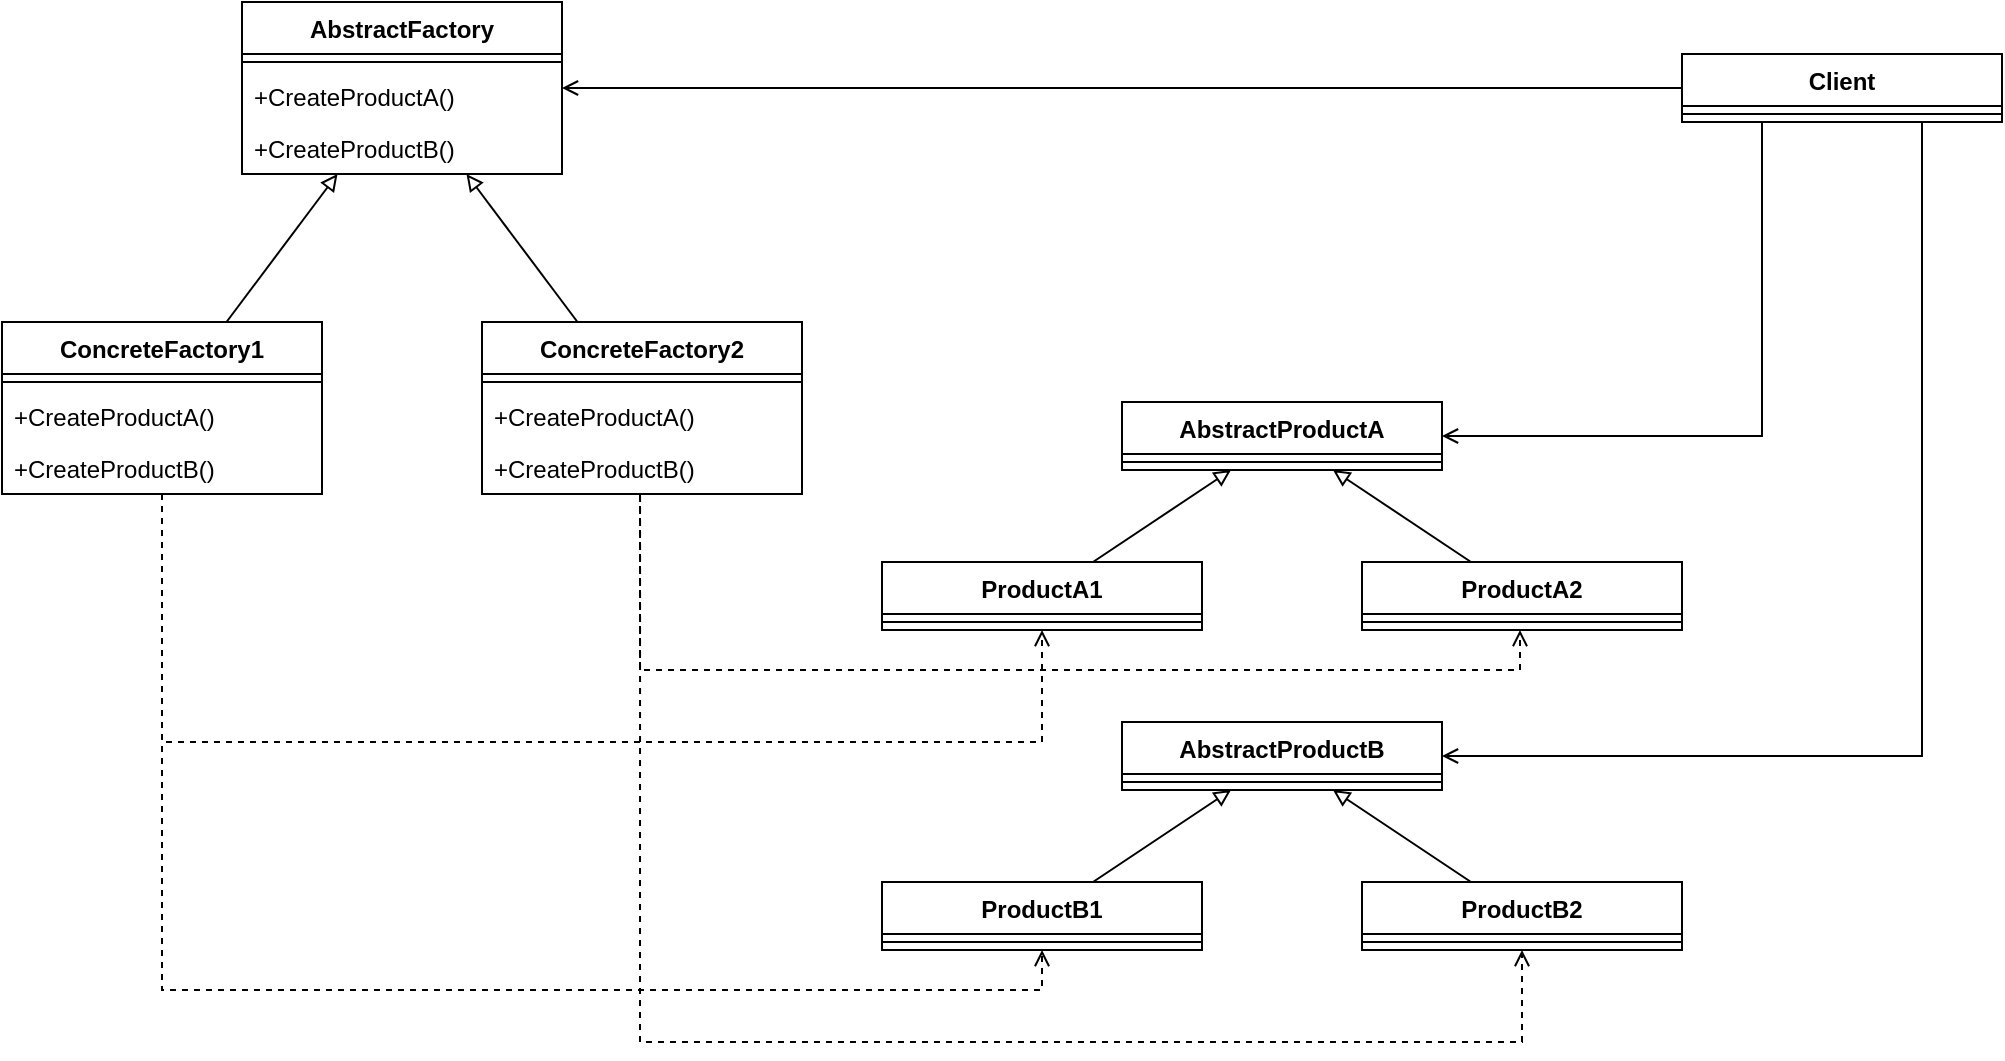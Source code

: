 <mxfile version="22.1.11" type="device">
  <diagram name="第 1 页" id="LvscoXSCETT--7S3Dtsj">
    <mxGraphModel dx="1434" dy="844" grid="1" gridSize="10" guides="1" tooltips="1" connect="1" arrows="1" fold="1" page="1" pageScale="1" pageWidth="827" pageHeight="1169" math="0" shadow="0">
      <root>
        <mxCell id="0" />
        <mxCell id="1" parent="0" />
        <mxCell id="MUa9WfsrXGb6NSG0sK7P-1" value="AbstractFactory" style="swimlane;fontStyle=1;align=center;verticalAlign=top;childLayout=stackLayout;horizontal=1;startSize=26;horizontalStack=0;resizeParent=1;resizeParentMax=0;resizeLast=0;collapsible=1;marginBottom=0;whiteSpace=wrap;html=1;" vertex="1" parent="1">
          <mxGeometry x="120" y="200" width="160" height="86" as="geometry" />
        </mxCell>
        <mxCell id="MUa9WfsrXGb6NSG0sK7P-3" value="" style="line;strokeWidth=1;fillColor=none;align=left;verticalAlign=middle;spacingTop=-1;spacingLeft=3;spacingRight=3;rotatable=0;labelPosition=right;points=[];portConstraint=eastwest;strokeColor=inherit;" vertex="1" parent="MUa9WfsrXGb6NSG0sK7P-1">
          <mxGeometry y="26" width="160" height="8" as="geometry" />
        </mxCell>
        <mxCell id="MUa9WfsrXGb6NSG0sK7P-4" value="+CreateProductA()" style="text;strokeColor=none;fillColor=none;align=left;verticalAlign=top;spacingLeft=4;spacingRight=4;overflow=hidden;rotatable=0;points=[[0,0.5],[1,0.5]];portConstraint=eastwest;whiteSpace=wrap;html=1;" vertex="1" parent="MUa9WfsrXGb6NSG0sK7P-1">
          <mxGeometry y="34" width="160" height="26" as="geometry" />
        </mxCell>
        <mxCell id="MUa9WfsrXGb6NSG0sK7P-5" value="+CreateProductB()" style="text;strokeColor=none;fillColor=none;align=left;verticalAlign=top;spacingLeft=4;spacingRight=4;overflow=hidden;rotatable=0;points=[[0,0.5],[1,0.5]];portConstraint=eastwest;whiteSpace=wrap;html=1;" vertex="1" parent="MUa9WfsrXGb6NSG0sK7P-1">
          <mxGeometry y="60" width="160" height="26" as="geometry" />
        </mxCell>
        <mxCell id="MUa9WfsrXGb6NSG0sK7P-14" style="edgeStyle=none;rounded=0;orthogonalLoop=1;jettySize=auto;html=1;endArrow=block;endFill=0;" edge="1" parent="1" source="MUa9WfsrXGb6NSG0sK7P-6" target="MUa9WfsrXGb6NSG0sK7P-1">
          <mxGeometry relative="1" as="geometry" />
        </mxCell>
        <mxCell id="MUa9WfsrXGb6NSG0sK7P-54" style="edgeStyle=orthogonalEdgeStyle;rounded=0;orthogonalLoop=1;jettySize=auto;html=1;entryX=0.5;entryY=1;entryDx=0;entryDy=0;dashed=1;endArrow=open;endFill=0;" edge="1" parent="1" source="MUa9WfsrXGb6NSG0sK7P-6" target="MUa9WfsrXGb6NSG0sK7P-20">
          <mxGeometry relative="1" as="geometry">
            <Array as="points">
              <mxPoint x="80" y="570" />
              <mxPoint x="520" y="570" />
            </Array>
          </mxGeometry>
        </mxCell>
        <mxCell id="MUa9WfsrXGb6NSG0sK7P-55" style="edgeStyle=orthogonalEdgeStyle;rounded=0;orthogonalLoop=1;jettySize=auto;html=1;entryX=0.5;entryY=1;entryDx=0;entryDy=0;dashed=1;endArrow=open;endFill=0;" edge="1" parent="1" source="MUa9WfsrXGb6NSG0sK7P-6" target="MUa9WfsrXGb6NSG0sK7P-32">
          <mxGeometry relative="1" as="geometry">
            <Array as="points">
              <mxPoint x="80" y="694" />
              <mxPoint x="520" y="694" />
            </Array>
          </mxGeometry>
        </mxCell>
        <mxCell id="MUa9WfsrXGb6NSG0sK7P-6" value="ConcreteFactory1" style="swimlane;fontStyle=1;align=center;verticalAlign=top;childLayout=stackLayout;horizontal=1;startSize=26;horizontalStack=0;resizeParent=1;resizeParentMax=0;resizeLast=0;collapsible=1;marginBottom=0;whiteSpace=wrap;html=1;" vertex="1" parent="1">
          <mxGeometry y="360" width="160" height="86" as="geometry" />
        </mxCell>
        <mxCell id="MUa9WfsrXGb6NSG0sK7P-7" value="" style="line;strokeWidth=1;fillColor=none;align=left;verticalAlign=middle;spacingTop=-1;spacingLeft=3;spacingRight=3;rotatable=0;labelPosition=right;points=[];portConstraint=eastwest;strokeColor=inherit;" vertex="1" parent="MUa9WfsrXGb6NSG0sK7P-6">
          <mxGeometry y="26" width="160" height="8" as="geometry" />
        </mxCell>
        <mxCell id="MUa9WfsrXGb6NSG0sK7P-8" value="+CreateProductA()" style="text;strokeColor=none;fillColor=none;align=left;verticalAlign=top;spacingLeft=4;spacingRight=4;overflow=hidden;rotatable=0;points=[[0,0.5],[1,0.5]];portConstraint=eastwest;whiteSpace=wrap;html=1;" vertex="1" parent="MUa9WfsrXGb6NSG0sK7P-6">
          <mxGeometry y="34" width="160" height="26" as="geometry" />
        </mxCell>
        <mxCell id="MUa9WfsrXGb6NSG0sK7P-9" value="+CreateProductB()" style="text;strokeColor=none;fillColor=none;align=left;verticalAlign=top;spacingLeft=4;spacingRight=4;overflow=hidden;rotatable=0;points=[[0,0.5],[1,0.5]];portConstraint=eastwest;whiteSpace=wrap;html=1;" vertex="1" parent="MUa9WfsrXGb6NSG0sK7P-6">
          <mxGeometry y="60" width="160" height="26" as="geometry" />
        </mxCell>
        <mxCell id="MUa9WfsrXGb6NSG0sK7P-15" style="edgeStyle=none;rounded=0;orthogonalLoop=1;jettySize=auto;html=1;endArrow=block;endFill=0;" edge="1" parent="1" source="MUa9WfsrXGb6NSG0sK7P-10" target="MUa9WfsrXGb6NSG0sK7P-1">
          <mxGeometry relative="1" as="geometry" />
        </mxCell>
        <mxCell id="MUa9WfsrXGb6NSG0sK7P-48" style="edgeStyle=orthogonalEdgeStyle;rounded=0;orthogonalLoop=1;jettySize=auto;html=1;entryX=0.5;entryY=1;entryDx=0;entryDy=0;exitX=0.494;exitY=1.038;exitDx=0;exitDy=0;exitPerimeter=0;dashed=1;endArrow=open;endFill=0;" edge="1" parent="1" source="MUa9WfsrXGb6NSG0sK7P-13" target="MUa9WfsrXGb6NSG0sK7P-34">
          <mxGeometry relative="1" as="geometry">
            <Array as="points">
              <mxPoint x="319" y="720" />
              <mxPoint x="760" y="720" />
            </Array>
          </mxGeometry>
        </mxCell>
        <mxCell id="MUa9WfsrXGb6NSG0sK7P-53" style="edgeStyle=orthogonalEdgeStyle;rounded=0;orthogonalLoop=1;jettySize=auto;html=1;entryX=0.5;entryY=1;entryDx=0;entryDy=0;dashed=1;endArrow=open;endFill=0;" edge="1" parent="1">
          <mxGeometry relative="1" as="geometry">
            <mxPoint x="319" y="446" as="sourcePoint" />
            <mxPoint x="759" y="514" as="targetPoint" />
            <Array as="points">
              <mxPoint x="319" y="534" />
              <mxPoint x="759" y="534" />
            </Array>
          </mxGeometry>
        </mxCell>
        <mxCell id="MUa9WfsrXGb6NSG0sK7P-10" value="ConcreteFactory2" style="swimlane;fontStyle=1;align=center;verticalAlign=top;childLayout=stackLayout;horizontal=1;startSize=26;horizontalStack=0;resizeParent=1;resizeParentMax=0;resizeLast=0;collapsible=1;marginBottom=0;whiteSpace=wrap;html=1;" vertex="1" parent="1">
          <mxGeometry x="240" y="360" width="160" height="86" as="geometry" />
        </mxCell>
        <mxCell id="MUa9WfsrXGb6NSG0sK7P-11" value="" style="line;strokeWidth=1;fillColor=none;align=left;verticalAlign=middle;spacingTop=-1;spacingLeft=3;spacingRight=3;rotatable=0;labelPosition=right;points=[];portConstraint=eastwest;strokeColor=inherit;" vertex="1" parent="MUa9WfsrXGb6NSG0sK7P-10">
          <mxGeometry y="26" width="160" height="8" as="geometry" />
        </mxCell>
        <mxCell id="MUa9WfsrXGb6NSG0sK7P-12" value="+CreateProductA()" style="text;strokeColor=none;fillColor=none;align=left;verticalAlign=top;spacingLeft=4;spacingRight=4;overflow=hidden;rotatable=0;points=[[0,0.5],[1,0.5]];portConstraint=eastwest;whiteSpace=wrap;html=1;" vertex="1" parent="MUa9WfsrXGb6NSG0sK7P-10">
          <mxGeometry y="34" width="160" height="26" as="geometry" />
        </mxCell>
        <mxCell id="MUa9WfsrXGb6NSG0sK7P-13" value="+CreateProductB()" style="text;strokeColor=none;fillColor=none;align=left;verticalAlign=top;spacingLeft=4;spacingRight=4;overflow=hidden;rotatable=0;points=[[0,0.5],[1,0.5]];portConstraint=eastwest;whiteSpace=wrap;html=1;" vertex="1" parent="MUa9WfsrXGb6NSG0sK7P-10">
          <mxGeometry y="60" width="160" height="26" as="geometry" />
        </mxCell>
        <mxCell id="MUa9WfsrXGb6NSG0sK7P-16" value="AbstractProductA" style="swimlane;fontStyle=1;align=center;verticalAlign=top;childLayout=stackLayout;horizontal=1;startSize=26;horizontalStack=0;resizeParent=1;resizeParentMax=0;resizeLast=0;collapsible=1;marginBottom=0;whiteSpace=wrap;html=1;" vertex="1" parent="1">
          <mxGeometry x="560" y="400" width="160" height="34" as="geometry" />
        </mxCell>
        <mxCell id="MUa9WfsrXGb6NSG0sK7P-18" value="" style="line;strokeWidth=1;fillColor=none;align=left;verticalAlign=middle;spacingTop=-1;spacingLeft=3;spacingRight=3;rotatable=0;labelPosition=right;points=[];portConstraint=eastwest;strokeColor=inherit;" vertex="1" parent="MUa9WfsrXGb6NSG0sK7P-16">
          <mxGeometry y="26" width="160" height="8" as="geometry" />
        </mxCell>
        <mxCell id="MUa9WfsrXGb6NSG0sK7P-36" style="edgeStyle=none;rounded=0;orthogonalLoop=1;jettySize=auto;html=1;endArrow=block;endFill=0;" edge="1" parent="1" source="MUa9WfsrXGb6NSG0sK7P-20" target="MUa9WfsrXGb6NSG0sK7P-16">
          <mxGeometry relative="1" as="geometry" />
        </mxCell>
        <mxCell id="MUa9WfsrXGb6NSG0sK7P-20" value="ProductA1" style="swimlane;fontStyle=1;align=center;verticalAlign=top;childLayout=stackLayout;horizontal=1;startSize=26;horizontalStack=0;resizeParent=1;resizeParentMax=0;resizeLast=0;collapsible=1;marginBottom=0;whiteSpace=wrap;html=1;" vertex="1" parent="1">
          <mxGeometry x="440" y="480" width="160" height="34" as="geometry" />
        </mxCell>
        <mxCell id="MUa9WfsrXGb6NSG0sK7P-21" value="" style="line;strokeWidth=1;fillColor=none;align=left;verticalAlign=middle;spacingTop=-1;spacingLeft=3;spacingRight=3;rotatable=0;labelPosition=right;points=[];portConstraint=eastwest;strokeColor=inherit;" vertex="1" parent="MUa9WfsrXGb6NSG0sK7P-20">
          <mxGeometry y="26" width="160" height="8" as="geometry" />
        </mxCell>
        <mxCell id="MUa9WfsrXGb6NSG0sK7P-37" style="edgeStyle=none;rounded=0;orthogonalLoop=1;jettySize=auto;html=1;endArrow=block;endFill=0;" edge="1" parent="1" source="MUa9WfsrXGb6NSG0sK7P-22" target="MUa9WfsrXGb6NSG0sK7P-16">
          <mxGeometry relative="1" as="geometry" />
        </mxCell>
        <mxCell id="MUa9WfsrXGb6NSG0sK7P-22" value="ProductA2" style="swimlane;fontStyle=1;align=center;verticalAlign=top;childLayout=stackLayout;horizontal=1;startSize=26;horizontalStack=0;resizeParent=1;resizeParentMax=0;resizeLast=0;collapsible=1;marginBottom=0;whiteSpace=wrap;html=1;" vertex="1" parent="1">
          <mxGeometry x="680" y="480" width="160" height="34" as="geometry" />
        </mxCell>
        <mxCell id="MUa9WfsrXGb6NSG0sK7P-23" value="" style="line;strokeWidth=1;fillColor=none;align=left;verticalAlign=middle;spacingTop=-1;spacingLeft=3;spacingRight=3;rotatable=0;labelPosition=right;points=[];portConstraint=eastwest;strokeColor=inherit;" vertex="1" parent="MUa9WfsrXGb6NSG0sK7P-22">
          <mxGeometry y="26" width="160" height="8" as="geometry" />
        </mxCell>
        <mxCell id="MUa9WfsrXGb6NSG0sK7P-30" value="AbstractProductB" style="swimlane;fontStyle=1;align=center;verticalAlign=top;childLayout=stackLayout;horizontal=1;startSize=26;horizontalStack=0;resizeParent=1;resizeParentMax=0;resizeLast=0;collapsible=1;marginBottom=0;whiteSpace=wrap;html=1;" vertex="1" parent="1">
          <mxGeometry x="560" y="560" width="160" height="34" as="geometry" />
        </mxCell>
        <mxCell id="MUa9WfsrXGb6NSG0sK7P-31" value="" style="line;strokeWidth=1;fillColor=none;align=left;verticalAlign=middle;spacingTop=-1;spacingLeft=3;spacingRight=3;rotatable=0;labelPosition=right;points=[];portConstraint=eastwest;strokeColor=inherit;" vertex="1" parent="MUa9WfsrXGb6NSG0sK7P-30">
          <mxGeometry y="26" width="160" height="8" as="geometry" />
        </mxCell>
        <mxCell id="MUa9WfsrXGb6NSG0sK7P-38" style="edgeStyle=none;rounded=0;orthogonalLoop=1;jettySize=auto;html=1;endArrow=block;endFill=0;" edge="1" parent="1" source="MUa9WfsrXGb6NSG0sK7P-32" target="MUa9WfsrXGb6NSG0sK7P-30">
          <mxGeometry relative="1" as="geometry" />
        </mxCell>
        <mxCell id="MUa9WfsrXGb6NSG0sK7P-32" value="ProductB1" style="swimlane;fontStyle=1;align=center;verticalAlign=top;childLayout=stackLayout;horizontal=1;startSize=26;horizontalStack=0;resizeParent=1;resizeParentMax=0;resizeLast=0;collapsible=1;marginBottom=0;whiteSpace=wrap;html=1;" vertex="1" parent="1">
          <mxGeometry x="440" y="640" width="160" height="34" as="geometry" />
        </mxCell>
        <mxCell id="MUa9WfsrXGb6NSG0sK7P-33" value="" style="line;strokeWidth=1;fillColor=none;align=left;verticalAlign=middle;spacingTop=-1;spacingLeft=3;spacingRight=3;rotatable=0;labelPosition=right;points=[];portConstraint=eastwest;strokeColor=inherit;" vertex="1" parent="MUa9WfsrXGb6NSG0sK7P-32">
          <mxGeometry y="26" width="160" height="8" as="geometry" />
        </mxCell>
        <mxCell id="MUa9WfsrXGb6NSG0sK7P-39" style="edgeStyle=none;rounded=0;orthogonalLoop=1;jettySize=auto;html=1;endArrow=block;endFill=0;" edge="1" parent="1" source="MUa9WfsrXGb6NSG0sK7P-34" target="MUa9WfsrXGb6NSG0sK7P-30">
          <mxGeometry relative="1" as="geometry" />
        </mxCell>
        <mxCell id="MUa9WfsrXGb6NSG0sK7P-34" value="ProductB2" style="swimlane;fontStyle=1;align=center;verticalAlign=top;childLayout=stackLayout;horizontal=1;startSize=26;horizontalStack=0;resizeParent=1;resizeParentMax=0;resizeLast=0;collapsible=1;marginBottom=0;whiteSpace=wrap;html=1;" vertex="1" parent="1">
          <mxGeometry x="680" y="640" width="160" height="34" as="geometry" />
        </mxCell>
        <mxCell id="MUa9WfsrXGb6NSG0sK7P-35" value="" style="line;strokeWidth=1;fillColor=none;align=left;verticalAlign=middle;spacingTop=-1;spacingLeft=3;spacingRight=3;rotatable=0;labelPosition=right;points=[];portConstraint=eastwest;strokeColor=inherit;" vertex="1" parent="MUa9WfsrXGb6NSG0sK7P-34">
          <mxGeometry y="26" width="160" height="8" as="geometry" />
        </mxCell>
        <mxCell id="MUa9WfsrXGb6NSG0sK7P-45" style="edgeStyle=none;rounded=0;orthogonalLoop=1;jettySize=auto;html=1;endArrow=open;endFill=0;" edge="1" parent="1" source="MUa9WfsrXGb6NSG0sK7P-40" target="MUa9WfsrXGb6NSG0sK7P-1">
          <mxGeometry relative="1" as="geometry" />
        </mxCell>
        <mxCell id="MUa9WfsrXGb6NSG0sK7P-46" style="edgeStyle=orthogonalEdgeStyle;rounded=0;orthogonalLoop=1;jettySize=auto;html=1;exitX=0.25;exitY=1;exitDx=0;exitDy=0;entryX=1;entryY=0.5;entryDx=0;entryDy=0;endArrow=open;endFill=0;" edge="1" parent="1" source="MUa9WfsrXGb6NSG0sK7P-40" target="MUa9WfsrXGb6NSG0sK7P-16">
          <mxGeometry relative="1" as="geometry" />
        </mxCell>
        <mxCell id="MUa9WfsrXGb6NSG0sK7P-47" style="edgeStyle=orthogonalEdgeStyle;rounded=0;orthogonalLoop=1;jettySize=auto;html=1;exitX=0.75;exitY=1;exitDx=0;exitDy=0;entryX=1;entryY=0.5;entryDx=0;entryDy=0;endArrow=open;endFill=0;" edge="1" parent="1" source="MUa9WfsrXGb6NSG0sK7P-40" target="MUa9WfsrXGb6NSG0sK7P-30">
          <mxGeometry relative="1" as="geometry" />
        </mxCell>
        <mxCell id="MUa9WfsrXGb6NSG0sK7P-40" value="Client" style="swimlane;fontStyle=1;align=center;verticalAlign=top;childLayout=stackLayout;horizontal=1;startSize=26;horizontalStack=0;resizeParent=1;resizeParentMax=0;resizeLast=0;collapsible=1;marginBottom=0;whiteSpace=wrap;html=1;" vertex="1" parent="1">
          <mxGeometry x="840" y="226" width="160" height="34" as="geometry" />
        </mxCell>
        <mxCell id="MUa9WfsrXGb6NSG0sK7P-42" value="" style="line;strokeWidth=1;fillColor=none;align=left;verticalAlign=middle;spacingTop=-1;spacingLeft=3;spacingRight=3;rotatable=0;labelPosition=right;points=[];portConstraint=eastwest;strokeColor=inherit;" vertex="1" parent="MUa9WfsrXGb6NSG0sK7P-40">
          <mxGeometry y="26" width="160" height="8" as="geometry" />
        </mxCell>
      </root>
    </mxGraphModel>
  </diagram>
</mxfile>
